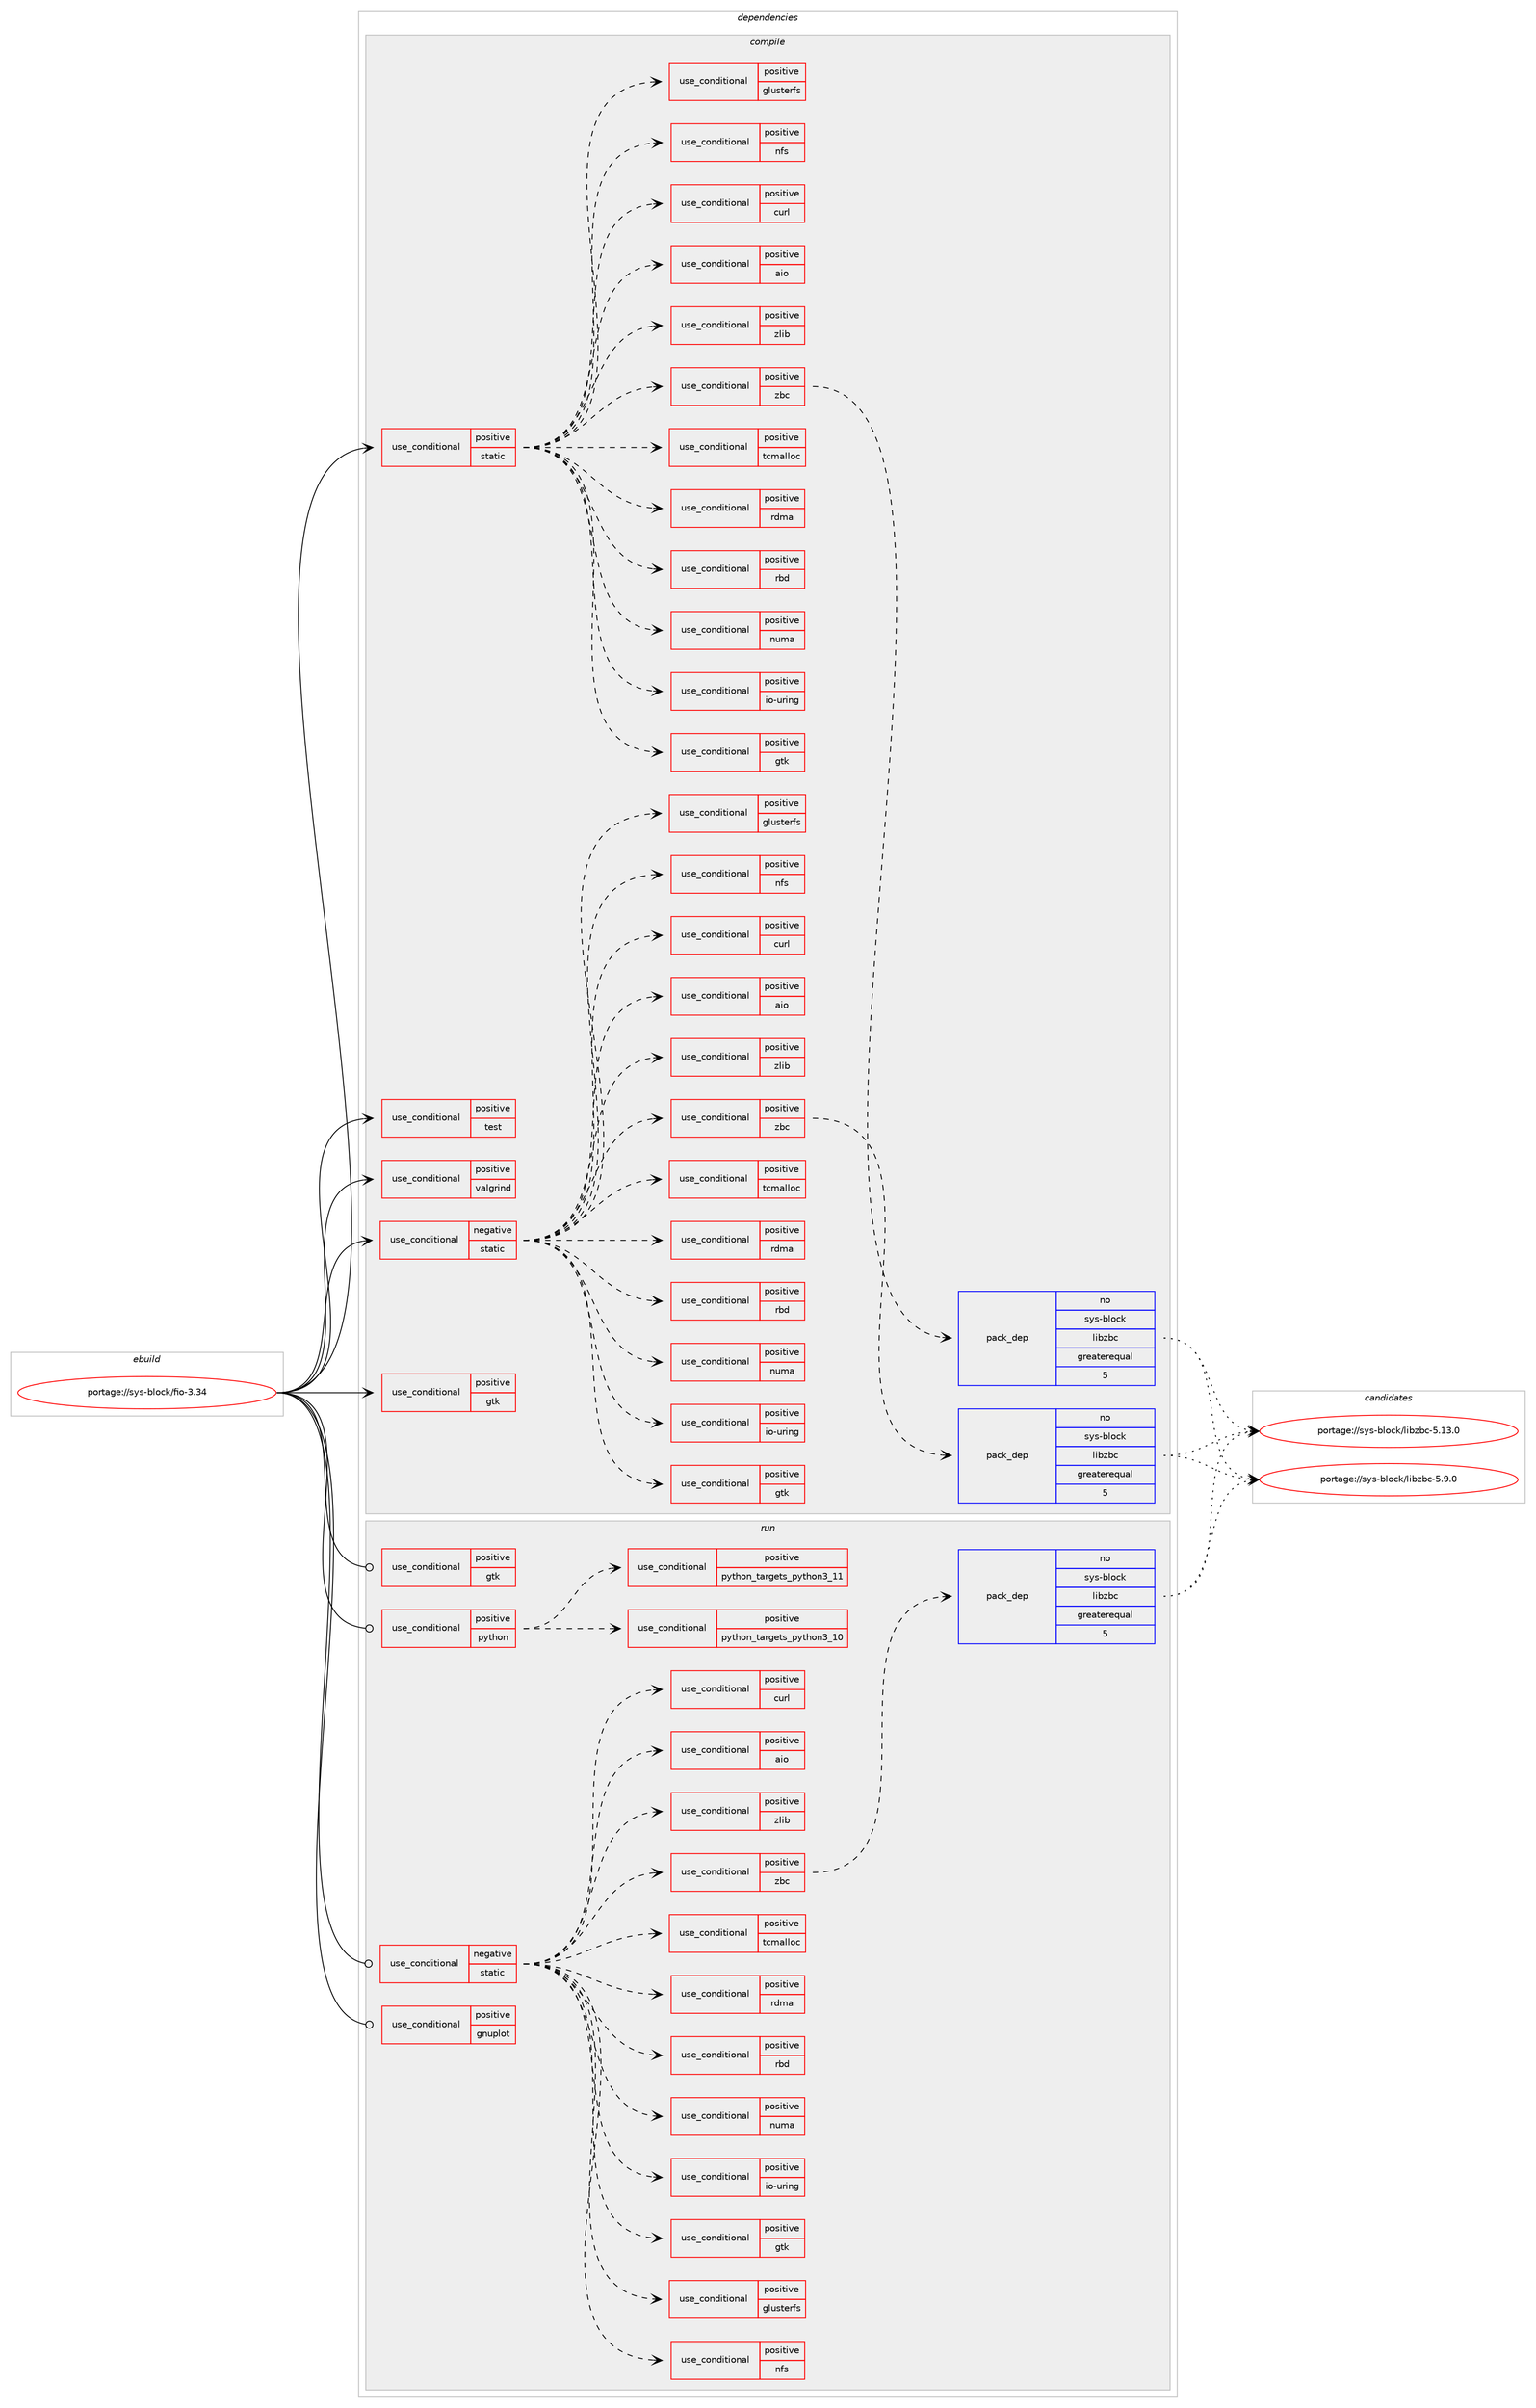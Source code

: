 digraph prolog {

# *************
# Graph options
# *************

newrank=true;
concentrate=true;
compound=true;
graph [rankdir=LR,fontname=Helvetica,fontsize=10,ranksep=1.5];#, ranksep=2.5, nodesep=0.2];
edge  [arrowhead=vee];
node  [fontname=Helvetica,fontsize=10];

# **********
# The ebuild
# **********

subgraph cluster_leftcol {
color=gray;
rank=same;
label=<<i>ebuild</i>>;
id [label="portage://sys-block/fio-3.34", color=red, width=4, href="../sys-block/fio-3.34.svg"];
}

# ****************
# The dependencies
# ****************

subgraph cluster_midcol {
color=gray;
label=<<i>dependencies</i>>;
subgraph cluster_compile {
fillcolor="#eeeeee";
style=filled;
label=<<i>compile</i>>;
subgraph cond14383 {
dependency21487 [label=<<TABLE BORDER="0" CELLBORDER="1" CELLSPACING="0" CELLPADDING="4"><TR><TD ROWSPAN="3" CELLPADDING="10">use_conditional</TD></TR><TR><TD>negative</TD></TR><TR><TD>static</TD></TR></TABLE>>, shape=none, color=red];
subgraph cond14384 {
dependency21488 [label=<<TABLE BORDER="0" CELLBORDER="1" CELLSPACING="0" CELLPADDING="4"><TR><TD ROWSPAN="3" CELLPADDING="10">use_conditional</TD></TR><TR><TD>positive</TD></TR><TR><TD>aio</TD></TR></TABLE>>, shape=none, color=red];
# *** BEGIN UNKNOWN DEPENDENCY TYPE (TODO) ***
# dependency21488 -> package_dependency(portage://sys-block/fio-3.34,install,no,dev-libs,libaio,none,[,,],[],[])
# *** END UNKNOWN DEPENDENCY TYPE (TODO) ***

}
dependency21487:e -> dependency21488:w [weight=20,style="dashed",arrowhead="vee"];
subgraph cond14385 {
dependency21489 [label=<<TABLE BORDER="0" CELLBORDER="1" CELLSPACING="0" CELLPADDING="4"><TR><TD ROWSPAN="3" CELLPADDING="10">use_conditional</TD></TR><TR><TD>positive</TD></TR><TR><TD>curl</TD></TR></TABLE>>, shape=none, color=red];
# *** BEGIN UNKNOWN DEPENDENCY TYPE (TODO) ***
# dependency21489 -> package_dependency(portage://sys-block/fio-3.34,install,no,net-misc,curl,none,[,,],any_same_slot,[])
# *** END UNKNOWN DEPENDENCY TYPE (TODO) ***

# *** BEGIN UNKNOWN DEPENDENCY TYPE (TODO) ***
# dependency21489 -> package_dependency(portage://sys-block/fio-3.34,install,no,dev-libs,openssl,none,[,,],[slot(0),equal],[])
# *** END UNKNOWN DEPENDENCY TYPE (TODO) ***

}
dependency21487:e -> dependency21489:w [weight=20,style="dashed",arrowhead="vee"];
subgraph cond14386 {
dependency21490 [label=<<TABLE BORDER="0" CELLBORDER="1" CELLSPACING="0" CELLPADDING="4"><TR><TD ROWSPAN="3" CELLPADDING="10">use_conditional</TD></TR><TR><TD>positive</TD></TR><TR><TD>nfs</TD></TR></TABLE>>, shape=none, color=red];
# *** BEGIN UNKNOWN DEPENDENCY TYPE (TODO) ***
# dependency21490 -> package_dependency(portage://sys-block/fio-3.34,install,no,net-fs,libnfs,none,[,,],any_same_slot,[])
# *** END UNKNOWN DEPENDENCY TYPE (TODO) ***

}
dependency21487:e -> dependency21490:w [weight=20,style="dashed",arrowhead="vee"];
subgraph cond14387 {
dependency21491 [label=<<TABLE BORDER="0" CELLBORDER="1" CELLSPACING="0" CELLPADDING="4"><TR><TD ROWSPAN="3" CELLPADDING="10">use_conditional</TD></TR><TR><TD>positive</TD></TR><TR><TD>glusterfs</TD></TR></TABLE>>, shape=none, color=red];
# *** BEGIN UNKNOWN DEPENDENCY TYPE (TODO) ***
# dependency21491 -> package_dependency(portage://sys-block/fio-3.34,install,no,sys-cluster,glusterfs,none,[,,],[],[])
# *** END UNKNOWN DEPENDENCY TYPE (TODO) ***

}
dependency21487:e -> dependency21491:w [weight=20,style="dashed",arrowhead="vee"];
subgraph cond14388 {
dependency21492 [label=<<TABLE BORDER="0" CELLBORDER="1" CELLSPACING="0" CELLPADDING="4"><TR><TD ROWSPAN="3" CELLPADDING="10">use_conditional</TD></TR><TR><TD>positive</TD></TR><TR><TD>gtk</TD></TR></TABLE>>, shape=none, color=red];
# *** BEGIN UNKNOWN DEPENDENCY TYPE (TODO) ***
# dependency21492 -> package_dependency(portage://sys-block/fio-3.34,install,no,dev-libs,glib,none,[,,],[slot(2)],[])
# *** END UNKNOWN DEPENDENCY TYPE (TODO) ***

}
dependency21487:e -> dependency21492:w [weight=20,style="dashed",arrowhead="vee"];
subgraph cond14389 {
dependency21493 [label=<<TABLE BORDER="0" CELLBORDER="1" CELLSPACING="0" CELLPADDING="4"><TR><TD ROWSPAN="3" CELLPADDING="10">use_conditional</TD></TR><TR><TD>positive</TD></TR><TR><TD>io-uring</TD></TR></TABLE>>, shape=none, color=red];
# *** BEGIN UNKNOWN DEPENDENCY TYPE (TODO) ***
# dependency21493 -> package_dependency(portage://sys-block/fio-3.34,install,no,sys-libs,liburing,none,[,,],any_same_slot,[])
# *** END UNKNOWN DEPENDENCY TYPE (TODO) ***

}
dependency21487:e -> dependency21493:w [weight=20,style="dashed",arrowhead="vee"];
subgraph cond14390 {
dependency21494 [label=<<TABLE BORDER="0" CELLBORDER="1" CELLSPACING="0" CELLPADDING="4"><TR><TD ROWSPAN="3" CELLPADDING="10">use_conditional</TD></TR><TR><TD>positive</TD></TR><TR><TD>numa</TD></TR></TABLE>>, shape=none, color=red];
# *** BEGIN UNKNOWN DEPENDENCY TYPE (TODO) ***
# dependency21494 -> package_dependency(portage://sys-block/fio-3.34,install,no,sys-process,numactl,none,[,,],[],[])
# *** END UNKNOWN DEPENDENCY TYPE (TODO) ***

}
dependency21487:e -> dependency21494:w [weight=20,style="dashed",arrowhead="vee"];
subgraph cond14391 {
dependency21495 [label=<<TABLE BORDER="0" CELLBORDER="1" CELLSPACING="0" CELLPADDING="4"><TR><TD ROWSPAN="3" CELLPADDING="10">use_conditional</TD></TR><TR><TD>positive</TD></TR><TR><TD>rbd</TD></TR></TABLE>>, shape=none, color=red];
# *** BEGIN UNKNOWN DEPENDENCY TYPE (TODO) ***
# dependency21495 -> package_dependency(portage://sys-block/fio-3.34,install,no,sys-cluster,ceph,none,[,,],[],[])
# *** END UNKNOWN DEPENDENCY TYPE (TODO) ***

}
dependency21487:e -> dependency21495:w [weight=20,style="dashed",arrowhead="vee"];
subgraph cond14392 {
dependency21496 [label=<<TABLE BORDER="0" CELLBORDER="1" CELLSPACING="0" CELLPADDING="4"><TR><TD ROWSPAN="3" CELLPADDING="10">use_conditional</TD></TR><TR><TD>positive</TD></TR><TR><TD>rdma</TD></TR></TABLE>>, shape=none, color=red];
# *** BEGIN UNKNOWN DEPENDENCY TYPE (TODO) ***
# dependency21496 -> package_dependency(portage://sys-block/fio-3.34,install,no,sys-cluster,rdma-core,none,[,,],[],[])
# *** END UNKNOWN DEPENDENCY TYPE (TODO) ***

}
dependency21487:e -> dependency21496:w [weight=20,style="dashed",arrowhead="vee"];
subgraph cond14393 {
dependency21497 [label=<<TABLE BORDER="0" CELLBORDER="1" CELLSPACING="0" CELLPADDING="4"><TR><TD ROWSPAN="3" CELLPADDING="10">use_conditional</TD></TR><TR><TD>positive</TD></TR><TR><TD>tcmalloc</TD></TR></TABLE>>, shape=none, color=red];
# *** BEGIN UNKNOWN DEPENDENCY TYPE (TODO) ***
# dependency21497 -> package_dependency(portage://sys-block/fio-3.34,install,no,dev-util,google-perftools,none,[,,],any_same_slot,[])
# *** END UNKNOWN DEPENDENCY TYPE (TODO) ***

}
dependency21487:e -> dependency21497:w [weight=20,style="dashed",arrowhead="vee"];
subgraph cond14394 {
dependency21498 [label=<<TABLE BORDER="0" CELLBORDER="1" CELLSPACING="0" CELLPADDING="4"><TR><TD ROWSPAN="3" CELLPADDING="10">use_conditional</TD></TR><TR><TD>positive</TD></TR><TR><TD>zbc</TD></TR></TABLE>>, shape=none, color=red];
subgraph pack6909 {
dependency21499 [label=<<TABLE BORDER="0" CELLBORDER="1" CELLSPACING="0" CELLPADDING="4" WIDTH="220"><TR><TD ROWSPAN="6" CELLPADDING="30">pack_dep</TD></TR><TR><TD WIDTH="110">no</TD></TR><TR><TD>sys-block</TD></TR><TR><TD>libzbc</TD></TR><TR><TD>greaterequal</TD></TR><TR><TD>5</TD></TR></TABLE>>, shape=none, color=blue];
}
dependency21498:e -> dependency21499:w [weight=20,style="dashed",arrowhead="vee"];
}
dependency21487:e -> dependency21498:w [weight=20,style="dashed",arrowhead="vee"];
subgraph cond14395 {
dependency21500 [label=<<TABLE BORDER="0" CELLBORDER="1" CELLSPACING="0" CELLPADDING="4"><TR><TD ROWSPAN="3" CELLPADDING="10">use_conditional</TD></TR><TR><TD>positive</TD></TR><TR><TD>zlib</TD></TR></TABLE>>, shape=none, color=red];
# *** BEGIN UNKNOWN DEPENDENCY TYPE (TODO) ***
# dependency21500 -> package_dependency(portage://sys-block/fio-3.34,install,no,sys-libs,zlib,none,[,,],[],[])
# *** END UNKNOWN DEPENDENCY TYPE (TODO) ***

}
dependency21487:e -> dependency21500:w [weight=20,style="dashed",arrowhead="vee"];
}
id:e -> dependency21487:w [weight=20,style="solid",arrowhead="vee"];
subgraph cond14396 {
dependency21501 [label=<<TABLE BORDER="0" CELLBORDER="1" CELLSPACING="0" CELLPADDING="4"><TR><TD ROWSPAN="3" CELLPADDING="10">use_conditional</TD></TR><TR><TD>positive</TD></TR><TR><TD>gtk</TD></TR></TABLE>>, shape=none, color=red];
# *** BEGIN UNKNOWN DEPENDENCY TYPE (TODO) ***
# dependency21501 -> package_dependency(portage://sys-block/fio-3.34,install,no,x11-libs,gtk+,none,[,,],[slot(2)],[])
# *** END UNKNOWN DEPENDENCY TYPE (TODO) ***

}
id:e -> dependency21501:w [weight=20,style="solid",arrowhead="vee"];
subgraph cond14397 {
dependency21502 [label=<<TABLE BORDER="0" CELLBORDER="1" CELLSPACING="0" CELLPADDING="4"><TR><TD ROWSPAN="3" CELLPADDING="10">use_conditional</TD></TR><TR><TD>positive</TD></TR><TR><TD>static</TD></TR></TABLE>>, shape=none, color=red];
subgraph cond14398 {
dependency21503 [label=<<TABLE BORDER="0" CELLBORDER="1" CELLSPACING="0" CELLPADDING="4"><TR><TD ROWSPAN="3" CELLPADDING="10">use_conditional</TD></TR><TR><TD>positive</TD></TR><TR><TD>aio</TD></TR></TABLE>>, shape=none, color=red];
# *** BEGIN UNKNOWN DEPENDENCY TYPE (TODO) ***
# dependency21503 -> package_dependency(portage://sys-block/fio-3.34,install,no,dev-libs,libaio,none,[,,],[],[use(enable(static-libs),positive)])
# *** END UNKNOWN DEPENDENCY TYPE (TODO) ***

}
dependency21502:e -> dependency21503:w [weight=20,style="dashed",arrowhead="vee"];
subgraph cond14399 {
dependency21504 [label=<<TABLE BORDER="0" CELLBORDER="1" CELLSPACING="0" CELLPADDING="4"><TR><TD ROWSPAN="3" CELLPADDING="10">use_conditional</TD></TR><TR><TD>positive</TD></TR><TR><TD>curl</TD></TR></TABLE>>, shape=none, color=red];
# *** BEGIN UNKNOWN DEPENDENCY TYPE (TODO) ***
# dependency21504 -> package_dependency(portage://sys-block/fio-3.34,install,no,net-misc,curl,none,[,,],any_same_slot,[use(enable(static-libs),positive)])
# *** END UNKNOWN DEPENDENCY TYPE (TODO) ***

# *** BEGIN UNKNOWN DEPENDENCY TYPE (TODO) ***
# dependency21504 -> package_dependency(portage://sys-block/fio-3.34,install,no,dev-libs,openssl,none,[,,],[slot(0),equal],[use(enable(static-libs),positive)])
# *** END UNKNOWN DEPENDENCY TYPE (TODO) ***

}
dependency21502:e -> dependency21504:w [weight=20,style="dashed",arrowhead="vee"];
subgraph cond14400 {
dependency21505 [label=<<TABLE BORDER="0" CELLBORDER="1" CELLSPACING="0" CELLPADDING="4"><TR><TD ROWSPAN="3" CELLPADDING="10">use_conditional</TD></TR><TR><TD>positive</TD></TR><TR><TD>nfs</TD></TR></TABLE>>, shape=none, color=red];
# *** BEGIN UNKNOWN DEPENDENCY TYPE (TODO) ***
# dependency21505 -> package_dependency(portage://sys-block/fio-3.34,install,no,net-fs,libnfs,none,[,,],any_same_slot,[use(enable(static-libs),positive)])
# *** END UNKNOWN DEPENDENCY TYPE (TODO) ***

}
dependency21502:e -> dependency21505:w [weight=20,style="dashed",arrowhead="vee"];
subgraph cond14401 {
dependency21506 [label=<<TABLE BORDER="0" CELLBORDER="1" CELLSPACING="0" CELLPADDING="4"><TR><TD ROWSPAN="3" CELLPADDING="10">use_conditional</TD></TR><TR><TD>positive</TD></TR><TR><TD>glusterfs</TD></TR></TABLE>>, shape=none, color=red];
# *** BEGIN UNKNOWN DEPENDENCY TYPE (TODO) ***
# dependency21506 -> package_dependency(portage://sys-block/fio-3.34,install,no,sys-cluster,glusterfs,none,[,,],[],[use(enable(static-libs),positive)])
# *** END UNKNOWN DEPENDENCY TYPE (TODO) ***

}
dependency21502:e -> dependency21506:w [weight=20,style="dashed",arrowhead="vee"];
subgraph cond14402 {
dependency21507 [label=<<TABLE BORDER="0" CELLBORDER="1" CELLSPACING="0" CELLPADDING="4"><TR><TD ROWSPAN="3" CELLPADDING="10">use_conditional</TD></TR><TR><TD>positive</TD></TR><TR><TD>gtk</TD></TR></TABLE>>, shape=none, color=red];
# *** BEGIN UNKNOWN DEPENDENCY TYPE (TODO) ***
# dependency21507 -> package_dependency(portage://sys-block/fio-3.34,install,no,dev-libs,glib,none,[,,],[slot(2)],[use(enable(static-libs),positive)])
# *** END UNKNOWN DEPENDENCY TYPE (TODO) ***

}
dependency21502:e -> dependency21507:w [weight=20,style="dashed",arrowhead="vee"];
subgraph cond14403 {
dependency21508 [label=<<TABLE BORDER="0" CELLBORDER="1" CELLSPACING="0" CELLPADDING="4"><TR><TD ROWSPAN="3" CELLPADDING="10">use_conditional</TD></TR><TR><TD>positive</TD></TR><TR><TD>io-uring</TD></TR></TABLE>>, shape=none, color=red];
# *** BEGIN UNKNOWN DEPENDENCY TYPE (TODO) ***
# dependency21508 -> package_dependency(portage://sys-block/fio-3.34,install,no,sys-libs,liburing,none,[,,],any_same_slot,[use(enable(static-libs),positive)])
# *** END UNKNOWN DEPENDENCY TYPE (TODO) ***

}
dependency21502:e -> dependency21508:w [weight=20,style="dashed",arrowhead="vee"];
subgraph cond14404 {
dependency21509 [label=<<TABLE BORDER="0" CELLBORDER="1" CELLSPACING="0" CELLPADDING="4"><TR><TD ROWSPAN="3" CELLPADDING="10">use_conditional</TD></TR><TR><TD>positive</TD></TR><TR><TD>numa</TD></TR></TABLE>>, shape=none, color=red];
# *** BEGIN UNKNOWN DEPENDENCY TYPE (TODO) ***
# dependency21509 -> package_dependency(portage://sys-block/fio-3.34,install,no,sys-process,numactl,none,[,,],[],[use(enable(static-libs),positive)])
# *** END UNKNOWN DEPENDENCY TYPE (TODO) ***

}
dependency21502:e -> dependency21509:w [weight=20,style="dashed",arrowhead="vee"];
subgraph cond14405 {
dependency21510 [label=<<TABLE BORDER="0" CELLBORDER="1" CELLSPACING="0" CELLPADDING="4"><TR><TD ROWSPAN="3" CELLPADDING="10">use_conditional</TD></TR><TR><TD>positive</TD></TR><TR><TD>rbd</TD></TR></TABLE>>, shape=none, color=red];
# *** BEGIN UNKNOWN DEPENDENCY TYPE (TODO) ***
# dependency21510 -> package_dependency(portage://sys-block/fio-3.34,install,no,sys-cluster,ceph,none,[,,],[],[use(enable(static-libs),positive)])
# *** END UNKNOWN DEPENDENCY TYPE (TODO) ***

}
dependency21502:e -> dependency21510:w [weight=20,style="dashed",arrowhead="vee"];
subgraph cond14406 {
dependency21511 [label=<<TABLE BORDER="0" CELLBORDER="1" CELLSPACING="0" CELLPADDING="4"><TR><TD ROWSPAN="3" CELLPADDING="10">use_conditional</TD></TR><TR><TD>positive</TD></TR><TR><TD>rdma</TD></TR></TABLE>>, shape=none, color=red];
# *** BEGIN UNKNOWN DEPENDENCY TYPE (TODO) ***
# dependency21511 -> package_dependency(portage://sys-block/fio-3.34,install,no,sys-cluster,rdma-core,none,[,,],[],[use(enable(static-libs),positive)])
# *** END UNKNOWN DEPENDENCY TYPE (TODO) ***

}
dependency21502:e -> dependency21511:w [weight=20,style="dashed",arrowhead="vee"];
subgraph cond14407 {
dependency21512 [label=<<TABLE BORDER="0" CELLBORDER="1" CELLSPACING="0" CELLPADDING="4"><TR><TD ROWSPAN="3" CELLPADDING="10">use_conditional</TD></TR><TR><TD>positive</TD></TR><TR><TD>tcmalloc</TD></TR></TABLE>>, shape=none, color=red];
# *** BEGIN UNKNOWN DEPENDENCY TYPE (TODO) ***
# dependency21512 -> package_dependency(portage://sys-block/fio-3.34,install,no,dev-util,google-perftools,none,[,,],any_same_slot,[use(enable(static-libs),positive)])
# *** END UNKNOWN DEPENDENCY TYPE (TODO) ***

}
dependency21502:e -> dependency21512:w [weight=20,style="dashed",arrowhead="vee"];
subgraph cond14408 {
dependency21513 [label=<<TABLE BORDER="0" CELLBORDER="1" CELLSPACING="0" CELLPADDING="4"><TR><TD ROWSPAN="3" CELLPADDING="10">use_conditional</TD></TR><TR><TD>positive</TD></TR><TR><TD>zbc</TD></TR></TABLE>>, shape=none, color=red];
subgraph pack6910 {
dependency21514 [label=<<TABLE BORDER="0" CELLBORDER="1" CELLSPACING="0" CELLPADDING="4" WIDTH="220"><TR><TD ROWSPAN="6" CELLPADDING="30">pack_dep</TD></TR><TR><TD WIDTH="110">no</TD></TR><TR><TD>sys-block</TD></TR><TR><TD>libzbc</TD></TR><TR><TD>greaterequal</TD></TR><TR><TD>5</TD></TR></TABLE>>, shape=none, color=blue];
}
dependency21513:e -> dependency21514:w [weight=20,style="dashed",arrowhead="vee"];
}
dependency21502:e -> dependency21513:w [weight=20,style="dashed",arrowhead="vee"];
subgraph cond14409 {
dependency21515 [label=<<TABLE BORDER="0" CELLBORDER="1" CELLSPACING="0" CELLPADDING="4"><TR><TD ROWSPAN="3" CELLPADDING="10">use_conditional</TD></TR><TR><TD>positive</TD></TR><TR><TD>zlib</TD></TR></TABLE>>, shape=none, color=red];
# *** BEGIN UNKNOWN DEPENDENCY TYPE (TODO) ***
# dependency21515 -> package_dependency(portage://sys-block/fio-3.34,install,no,sys-libs,zlib,none,[,,],[],[use(enable(static-libs),positive)])
# *** END UNKNOWN DEPENDENCY TYPE (TODO) ***

}
dependency21502:e -> dependency21515:w [weight=20,style="dashed",arrowhead="vee"];
}
id:e -> dependency21502:w [weight=20,style="solid",arrowhead="vee"];
subgraph cond14410 {
dependency21516 [label=<<TABLE BORDER="0" CELLBORDER="1" CELLSPACING="0" CELLPADDING="4"><TR><TD ROWSPAN="3" CELLPADDING="10">use_conditional</TD></TR><TR><TD>positive</TD></TR><TR><TD>test</TD></TR></TABLE>>, shape=none, color=red];
# *** BEGIN UNKNOWN DEPENDENCY TYPE (TODO) ***
# dependency21516 -> package_dependency(portage://sys-block/fio-3.34,install,no,dev-util,cunit,none,[,,],[],[])
# *** END UNKNOWN DEPENDENCY TYPE (TODO) ***

}
id:e -> dependency21516:w [weight=20,style="solid",arrowhead="vee"];
subgraph cond14411 {
dependency21517 [label=<<TABLE BORDER="0" CELLBORDER="1" CELLSPACING="0" CELLPADDING="4"><TR><TD ROWSPAN="3" CELLPADDING="10">use_conditional</TD></TR><TR><TD>positive</TD></TR><TR><TD>valgrind</TD></TR></TABLE>>, shape=none, color=red];
# *** BEGIN UNKNOWN DEPENDENCY TYPE (TODO) ***
# dependency21517 -> package_dependency(portage://sys-block/fio-3.34,install,no,dev-debug,valgrind,none,[,,],[],[])
# *** END UNKNOWN DEPENDENCY TYPE (TODO) ***

}
id:e -> dependency21517:w [weight=20,style="solid",arrowhead="vee"];
}
subgraph cluster_compileandrun {
fillcolor="#eeeeee";
style=filled;
label=<<i>compile and run</i>>;
}
subgraph cluster_run {
fillcolor="#eeeeee";
style=filled;
label=<<i>run</i>>;
subgraph cond14412 {
dependency21518 [label=<<TABLE BORDER="0" CELLBORDER="1" CELLSPACING="0" CELLPADDING="4"><TR><TD ROWSPAN="3" CELLPADDING="10">use_conditional</TD></TR><TR><TD>negative</TD></TR><TR><TD>static</TD></TR></TABLE>>, shape=none, color=red];
subgraph cond14413 {
dependency21519 [label=<<TABLE BORDER="0" CELLBORDER="1" CELLSPACING="0" CELLPADDING="4"><TR><TD ROWSPAN="3" CELLPADDING="10">use_conditional</TD></TR><TR><TD>positive</TD></TR><TR><TD>aio</TD></TR></TABLE>>, shape=none, color=red];
# *** BEGIN UNKNOWN DEPENDENCY TYPE (TODO) ***
# dependency21519 -> package_dependency(portage://sys-block/fio-3.34,run,no,dev-libs,libaio,none,[,,],[],[])
# *** END UNKNOWN DEPENDENCY TYPE (TODO) ***

}
dependency21518:e -> dependency21519:w [weight=20,style="dashed",arrowhead="vee"];
subgraph cond14414 {
dependency21520 [label=<<TABLE BORDER="0" CELLBORDER="1" CELLSPACING="0" CELLPADDING="4"><TR><TD ROWSPAN="3" CELLPADDING="10">use_conditional</TD></TR><TR><TD>positive</TD></TR><TR><TD>curl</TD></TR></TABLE>>, shape=none, color=red];
# *** BEGIN UNKNOWN DEPENDENCY TYPE (TODO) ***
# dependency21520 -> package_dependency(portage://sys-block/fio-3.34,run,no,net-misc,curl,none,[,,],any_same_slot,[])
# *** END UNKNOWN DEPENDENCY TYPE (TODO) ***

# *** BEGIN UNKNOWN DEPENDENCY TYPE (TODO) ***
# dependency21520 -> package_dependency(portage://sys-block/fio-3.34,run,no,dev-libs,openssl,none,[,,],[slot(0),equal],[])
# *** END UNKNOWN DEPENDENCY TYPE (TODO) ***

}
dependency21518:e -> dependency21520:w [weight=20,style="dashed",arrowhead="vee"];
subgraph cond14415 {
dependency21521 [label=<<TABLE BORDER="0" CELLBORDER="1" CELLSPACING="0" CELLPADDING="4"><TR><TD ROWSPAN="3" CELLPADDING="10">use_conditional</TD></TR><TR><TD>positive</TD></TR><TR><TD>nfs</TD></TR></TABLE>>, shape=none, color=red];
# *** BEGIN UNKNOWN DEPENDENCY TYPE (TODO) ***
# dependency21521 -> package_dependency(portage://sys-block/fio-3.34,run,no,net-fs,libnfs,none,[,,],any_same_slot,[])
# *** END UNKNOWN DEPENDENCY TYPE (TODO) ***

}
dependency21518:e -> dependency21521:w [weight=20,style="dashed",arrowhead="vee"];
subgraph cond14416 {
dependency21522 [label=<<TABLE BORDER="0" CELLBORDER="1" CELLSPACING="0" CELLPADDING="4"><TR><TD ROWSPAN="3" CELLPADDING="10">use_conditional</TD></TR><TR><TD>positive</TD></TR><TR><TD>glusterfs</TD></TR></TABLE>>, shape=none, color=red];
# *** BEGIN UNKNOWN DEPENDENCY TYPE (TODO) ***
# dependency21522 -> package_dependency(portage://sys-block/fio-3.34,run,no,sys-cluster,glusterfs,none,[,,],[],[])
# *** END UNKNOWN DEPENDENCY TYPE (TODO) ***

}
dependency21518:e -> dependency21522:w [weight=20,style="dashed",arrowhead="vee"];
subgraph cond14417 {
dependency21523 [label=<<TABLE BORDER="0" CELLBORDER="1" CELLSPACING="0" CELLPADDING="4"><TR><TD ROWSPAN="3" CELLPADDING="10">use_conditional</TD></TR><TR><TD>positive</TD></TR><TR><TD>gtk</TD></TR></TABLE>>, shape=none, color=red];
# *** BEGIN UNKNOWN DEPENDENCY TYPE (TODO) ***
# dependency21523 -> package_dependency(portage://sys-block/fio-3.34,run,no,dev-libs,glib,none,[,,],[slot(2)],[])
# *** END UNKNOWN DEPENDENCY TYPE (TODO) ***

}
dependency21518:e -> dependency21523:w [weight=20,style="dashed",arrowhead="vee"];
subgraph cond14418 {
dependency21524 [label=<<TABLE BORDER="0" CELLBORDER="1" CELLSPACING="0" CELLPADDING="4"><TR><TD ROWSPAN="3" CELLPADDING="10">use_conditional</TD></TR><TR><TD>positive</TD></TR><TR><TD>io-uring</TD></TR></TABLE>>, shape=none, color=red];
# *** BEGIN UNKNOWN DEPENDENCY TYPE (TODO) ***
# dependency21524 -> package_dependency(portage://sys-block/fio-3.34,run,no,sys-libs,liburing,none,[,,],any_same_slot,[])
# *** END UNKNOWN DEPENDENCY TYPE (TODO) ***

}
dependency21518:e -> dependency21524:w [weight=20,style="dashed",arrowhead="vee"];
subgraph cond14419 {
dependency21525 [label=<<TABLE BORDER="0" CELLBORDER="1" CELLSPACING="0" CELLPADDING="4"><TR><TD ROWSPAN="3" CELLPADDING="10">use_conditional</TD></TR><TR><TD>positive</TD></TR><TR><TD>numa</TD></TR></TABLE>>, shape=none, color=red];
# *** BEGIN UNKNOWN DEPENDENCY TYPE (TODO) ***
# dependency21525 -> package_dependency(portage://sys-block/fio-3.34,run,no,sys-process,numactl,none,[,,],[],[])
# *** END UNKNOWN DEPENDENCY TYPE (TODO) ***

}
dependency21518:e -> dependency21525:w [weight=20,style="dashed",arrowhead="vee"];
subgraph cond14420 {
dependency21526 [label=<<TABLE BORDER="0" CELLBORDER="1" CELLSPACING="0" CELLPADDING="4"><TR><TD ROWSPAN="3" CELLPADDING="10">use_conditional</TD></TR><TR><TD>positive</TD></TR><TR><TD>rbd</TD></TR></TABLE>>, shape=none, color=red];
# *** BEGIN UNKNOWN DEPENDENCY TYPE (TODO) ***
# dependency21526 -> package_dependency(portage://sys-block/fio-3.34,run,no,sys-cluster,ceph,none,[,,],[],[])
# *** END UNKNOWN DEPENDENCY TYPE (TODO) ***

}
dependency21518:e -> dependency21526:w [weight=20,style="dashed",arrowhead="vee"];
subgraph cond14421 {
dependency21527 [label=<<TABLE BORDER="0" CELLBORDER="1" CELLSPACING="0" CELLPADDING="4"><TR><TD ROWSPAN="3" CELLPADDING="10">use_conditional</TD></TR><TR><TD>positive</TD></TR><TR><TD>rdma</TD></TR></TABLE>>, shape=none, color=red];
# *** BEGIN UNKNOWN DEPENDENCY TYPE (TODO) ***
# dependency21527 -> package_dependency(portage://sys-block/fio-3.34,run,no,sys-cluster,rdma-core,none,[,,],[],[])
# *** END UNKNOWN DEPENDENCY TYPE (TODO) ***

}
dependency21518:e -> dependency21527:w [weight=20,style="dashed",arrowhead="vee"];
subgraph cond14422 {
dependency21528 [label=<<TABLE BORDER="0" CELLBORDER="1" CELLSPACING="0" CELLPADDING="4"><TR><TD ROWSPAN="3" CELLPADDING="10">use_conditional</TD></TR><TR><TD>positive</TD></TR><TR><TD>tcmalloc</TD></TR></TABLE>>, shape=none, color=red];
# *** BEGIN UNKNOWN DEPENDENCY TYPE (TODO) ***
# dependency21528 -> package_dependency(portage://sys-block/fio-3.34,run,no,dev-util,google-perftools,none,[,,],any_same_slot,[])
# *** END UNKNOWN DEPENDENCY TYPE (TODO) ***

}
dependency21518:e -> dependency21528:w [weight=20,style="dashed",arrowhead="vee"];
subgraph cond14423 {
dependency21529 [label=<<TABLE BORDER="0" CELLBORDER="1" CELLSPACING="0" CELLPADDING="4"><TR><TD ROWSPAN="3" CELLPADDING="10">use_conditional</TD></TR><TR><TD>positive</TD></TR><TR><TD>zbc</TD></TR></TABLE>>, shape=none, color=red];
subgraph pack6911 {
dependency21530 [label=<<TABLE BORDER="0" CELLBORDER="1" CELLSPACING="0" CELLPADDING="4" WIDTH="220"><TR><TD ROWSPAN="6" CELLPADDING="30">pack_dep</TD></TR><TR><TD WIDTH="110">no</TD></TR><TR><TD>sys-block</TD></TR><TR><TD>libzbc</TD></TR><TR><TD>greaterequal</TD></TR><TR><TD>5</TD></TR></TABLE>>, shape=none, color=blue];
}
dependency21529:e -> dependency21530:w [weight=20,style="dashed",arrowhead="vee"];
}
dependency21518:e -> dependency21529:w [weight=20,style="dashed",arrowhead="vee"];
subgraph cond14424 {
dependency21531 [label=<<TABLE BORDER="0" CELLBORDER="1" CELLSPACING="0" CELLPADDING="4"><TR><TD ROWSPAN="3" CELLPADDING="10">use_conditional</TD></TR><TR><TD>positive</TD></TR><TR><TD>zlib</TD></TR></TABLE>>, shape=none, color=red];
# *** BEGIN UNKNOWN DEPENDENCY TYPE (TODO) ***
# dependency21531 -> package_dependency(portage://sys-block/fio-3.34,run,no,sys-libs,zlib,none,[,,],[],[])
# *** END UNKNOWN DEPENDENCY TYPE (TODO) ***

}
dependency21518:e -> dependency21531:w [weight=20,style="dashed",arrowhead="vee"];
}
id:e -> dependency21518:w [weight=20,style="solid",arrowhead="odot"];
subgraph cond14425 {
dependency21532 [label=<<TABLE BORDER="0" CELLBORDER="1" CELLSPACING="0" CELLPADDING="4"><TR><TD ROWSPAN="3" CELLPADDING="10">use_conditional</TD></TR><TR><TD>positive</TD></TR><TR><TD>gnuplot</TD></TR></TABLE>>, shape=none, color=red];
# *** BEGIN UNKNOWN DEPENDENCY TYPE (TODO) ***
# dependency21532 -> package_dependency(portage://sys-block/fio-3.34,run,no,sci-visualization,gnuplot,none,[,,],[],[])
# *** END UNKNOWN DEPENDENCY TYPE (TODO) ***

}
id:e -> dependency21532:w [weight=20,style="solid",arrowhead="odot"];
subgraph cond14426 {
dependency21533 [label=<<TABLE BORDER="0" CELLBORDER="1" CELLSPACING="0" CELLPADDING="4"><TR><TD ROWSPAN="3" CELLPADDING="10">use_conditional</TD></TR><TR><TD>positive</TD></TR><TR><TD>gtk</TD></TR></TABLE>>, shape=none, color=red];
# *** BEGIN UNKNOWN DEPENDENCY TYPE (TODO) ***
# dependency21533 -> package_dependency(portage://sys-block/fio-3.34,run,no,x11-libs,gtk+,none,[,,],[slot(2)],[])
# *** END UNKNOWN DEPENDENCY TYPE (TODO) ***

}
id:e -> dependency21533:w [weight=20,style="solid",arrowhead="odot"];
subgraph cond14427 {
dependency21534 [label=<<TABLE BORDER="0" CELLBORDER="1" CELLSPACING="0" CELLPADDING="4"><TR><TD ROWSPAN="3" CELLPADDING="10">use_conditional</TD></TR><TR><TD>positive</TD></TR><TR><TD>python</TD></TR></TABLE>>, shape=none, color=red];
subgraph cond14428 {
dependency21535 [label=<<TABLE BORDER="0" CELLBORDER="1" CELLSPACING="0" CELLPADDING="4"><TR><TD ROWSPAN="3" CELLPADDING="10">use_conditional</TD></TR><TR><TD>positive</TD></TR><TR><TD>python_targets_python3_10</TD></TR></TABLE>>, shape=none, color=red];
# *** BEGIN UNKNOWN DEPENDENCY TYPE (TODO) ***
# dependency21535 -> package_dependency(portage://sys-block/fio-3.34,run,no,dev-lang,python,none,[,,],[slot(3.10)],[])
# *** END UNKNOWN DEPENDENCY TYPE (TODO) ***

}
dependency21534:e -> dependency21535:w [weight=20,style="dashed",arrowhead="vee"];
subgraph cond14429 {
dependency21536 [label=<<TABLE BORDER="0" CELLBORDER="1" CELLSPACING="0" CELLPADDING="4"><TR><TD ROWSPAN="3" CELLPADDING="10">use_conditional</TD></TR><TR><TD>positive</TD></TR><TR><TD>python_targets_python3_11</TD></TR></TABLE>>, shape=none, color=red];
# *** BEGIN UNKNOWN DEPENDENCY TYPE (TODO) ***
# dependency21536 -> package_dependency(portage://sys-block/fio-3.34,run,no,dev-lang,python,none,[,,],[slot(3.11)],[])
# *** END UNKNOWN DEPENDENCY TYPE (TODO) ***

}
dependency21534:e -> dependency21536:w [weight=20,style="dashed",arrowhead="vee"];
# *** BEGIN UNKNOWN DEPENDENCY TYPE (TODO) ***
# dependency21534 -> package_dependency(portage://sys-block/fio-3.34,run,no,dev-python,pandas,none,[,,],[],[use(optenable(python_targets_python3_10),negative),use(optenable(python_targets_python3_11),negative)])
# *** END UNKNOWN DEPENDENCY TYPE (TODO) ***

}
id:e -> dependency21534:w [weight=20,style="solid",arrowhead="odot"];
}
}

# **************
# The candidates
# **************

subgraph cluster_choices {
rank=same;
color=gray;
label=<<i>candidates</i>>;

subgraph choice6909 {
color=black;
nodesep=1;
choice1151211154598108111991074710810598122989945534649514648 [label="portage://sys-block/libzbc-5.13.0", color=red, width=4,href="../sys-block/libzbc-5.13.0.svg"];
choice11512111545981081119910747108105981229899455346574648 [label="portage://sys-block/libzbc-5.9.0", color=red, width=4,href="../sys-block/libzbc-5.9.0.svg"];
dependency21499:e -> choice1151211154598108111991074710810598122989945534649514648:w [style=dotted,weight="100"];
dependency21499:e -> choice11512111545981081119910747108105981229899455346574648:w [style=dotted,weight="100"];
}
subgraph choice6910 {
color=black;
nodesep=1;
choice1151211154598108111991074710810598122989945534649514648 [label="portage://sys-block/libzbc-5.13.0", color=red, width=4,href="../sys-block/libzbc-5.13.0.svg"];
choice11512111545981081119910747108105981229899455346574648 [label="portage://sys-block/libzbc-5.9.0", color=red, width=4,href="../sys-block/libzbc-5.9.0.svg"];
dependency21514:e -> choice1151211154598108111991074710810598122989945534649514648:w [style=dotted,weight="100"];
dependency21514:e -> choice11512111545981081119910747108105981229899455346574648:w [style=dotted,weight="100"];
}
subgraph choice6911 {
color=black;
nodesep=1;
choice1151211154598108111991074710810598122989945534649514648 [label="portage://sys-block/libzbc-5.13.0", color=red, width=4,href="../sys-block/libzbc-5.13.0.svg"];
choice11512111545981081119910747108105981229899455346574648 [label="portage://sys-block/libzbc-5.9.0", color=red, width=4,href="../sys-block/libzbc-5.9.0.svg"];
dependency21530:e -> choice1151211154598108111991074710810598122989945534649514648:w [style=dotted,weight="100"];
dependency21530:e -> choice11512111545981081119910747108105981229899455346574648:w [style=dotted,weight="100"];
}
}

}
